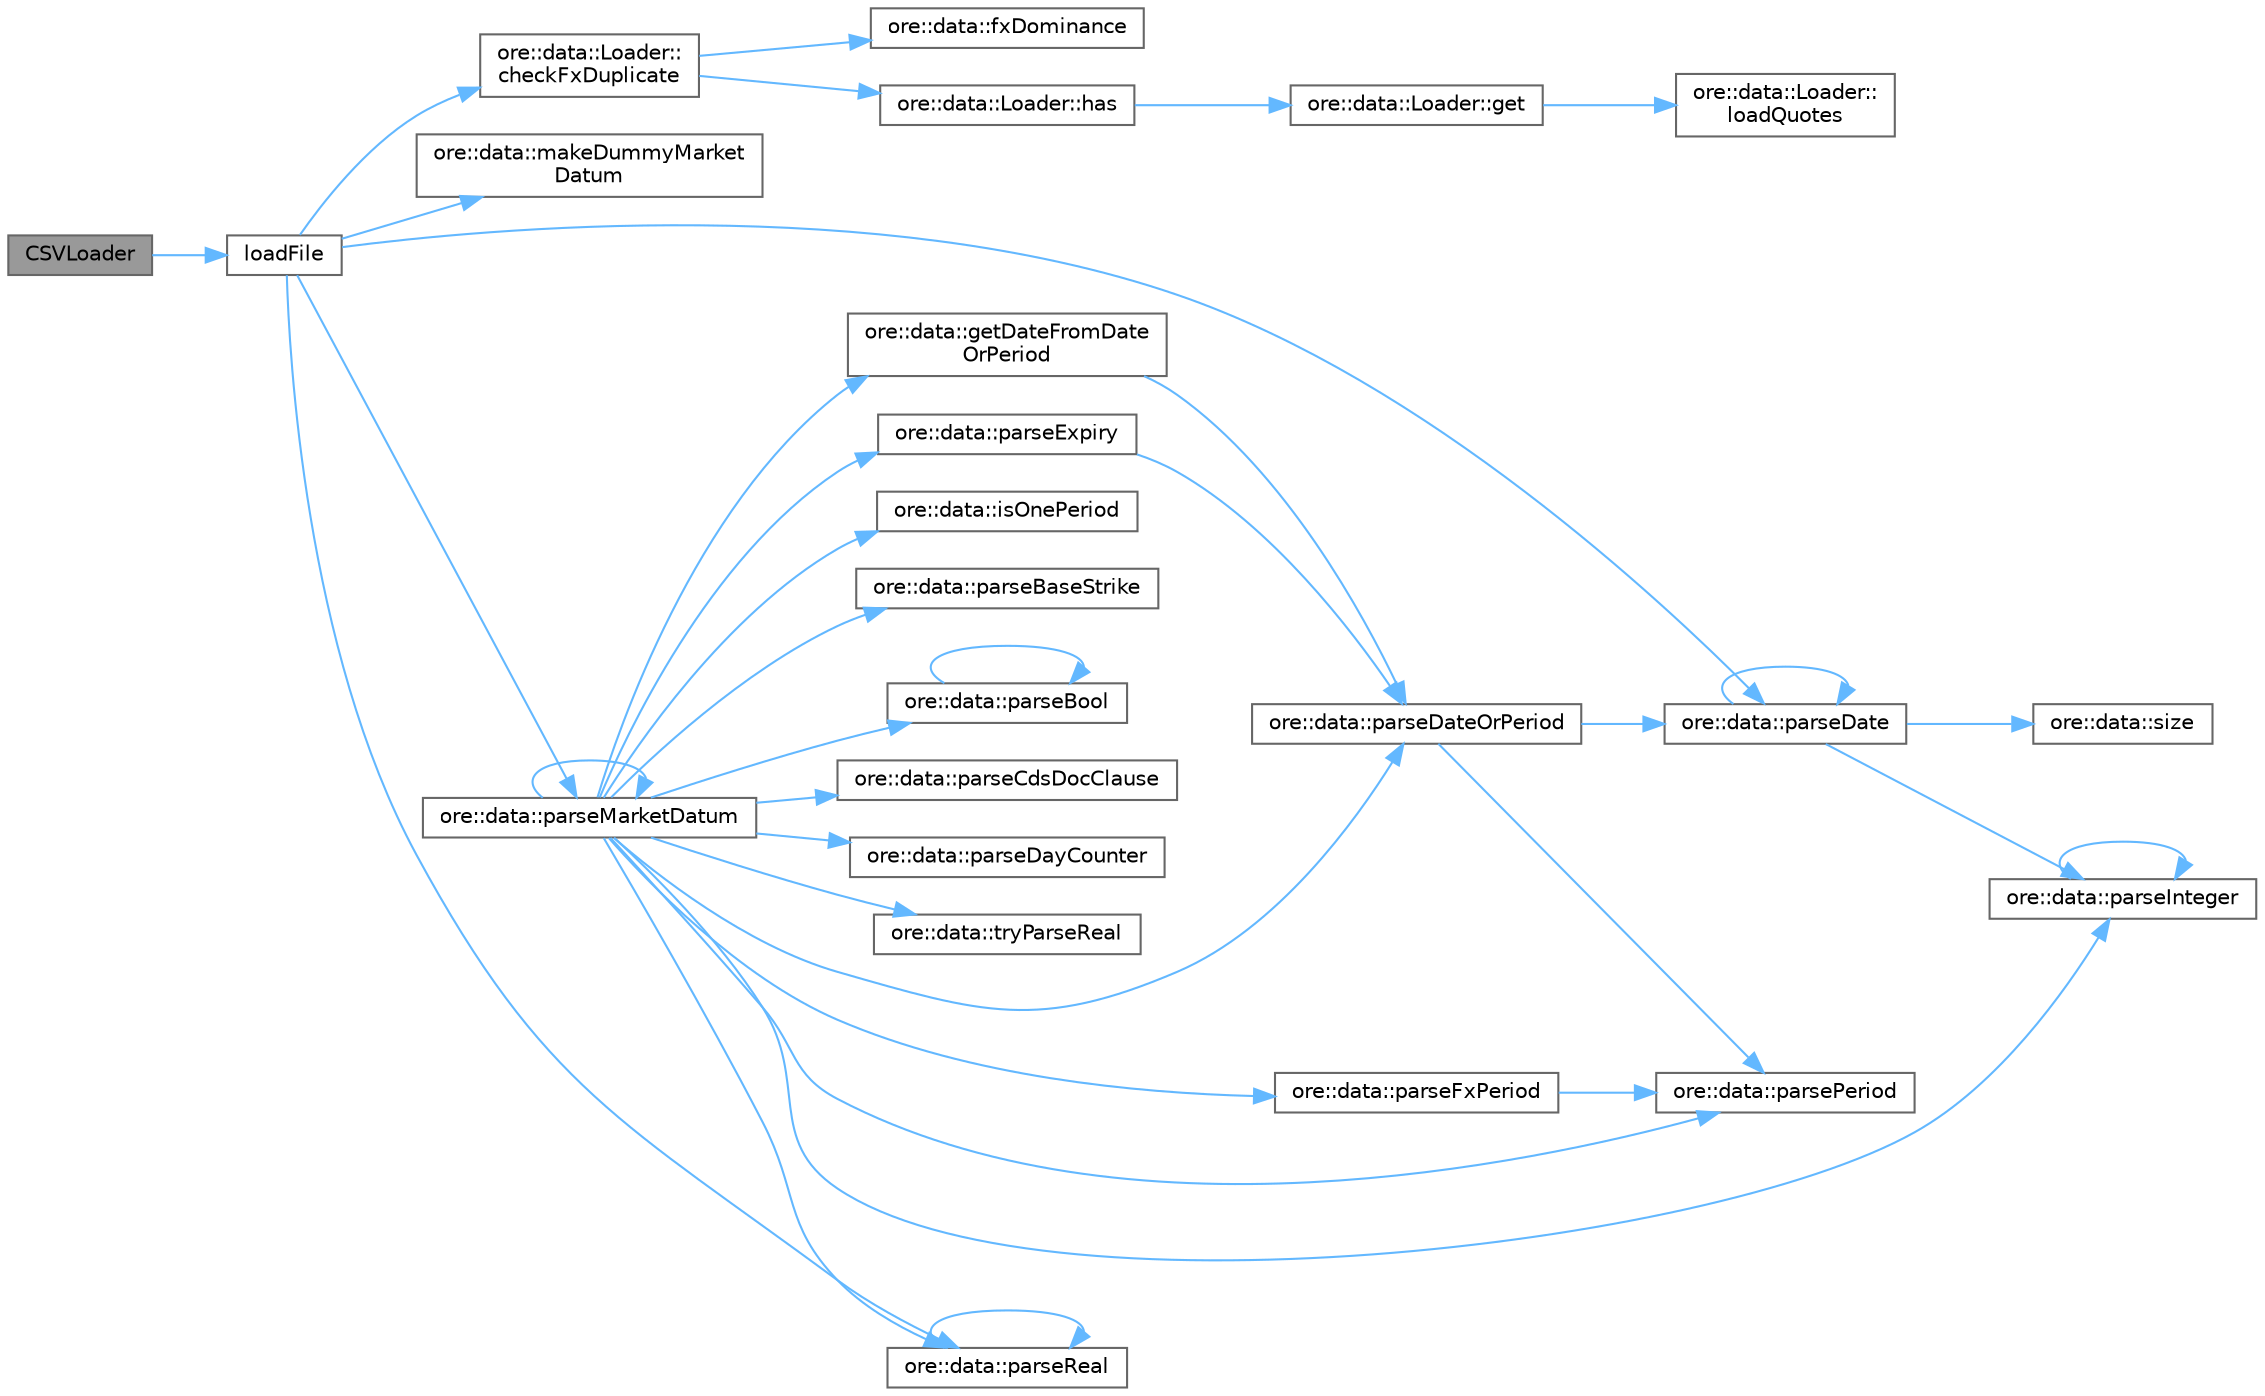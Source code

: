 digraph "CSVLoader"
{
 // INTERACTIVE_SVG=YES
 // LATEX_PDF_SIZE
  bgcolor="transparent";
  edge [fontname=Helvetica,fontsize=10,labelfontname=Helvetica,labelfontsize=10];
  node [fontname=Helvetica,fontsize=10,shape=box,height=0.2,width=0.4];
  rankdir="LR";
  Node1 [label="CSVLoader",height=0.2,width=0.4,color="gray40", fillcolor="grey60", style="filled", fontcolor="black",tooltip=" "];
  Node1 -> Node2 [color="steelblue1",style="solid"];
  Node2 [label="loadFile",height=0.2,width=0.4,color="grey40", fillcolor="white", style="filled",URL="$classore_1_1data_1_1_c_s_v_loader.html#af8a277c7dc57076a3daec6356ccc1be3",tooltip=" "];
  Node2 -> Node3 [color="steelblue1",style="solid"];
  Node3 [label="ore::data::Loader::\lcheckFxDuplicate",height=0.2,width=0.4,color="grey40", fillcolor="white", style="filled",URL="$classore_1_1data_1_1_loader.html#a5fd63a6d54fdaac9a490ef18bf07c08d",tooltip=" "];
  Node3 -> Node4 [color="steelblue1",style="solid"];
  Node4 [label="ore::data::fxDominance",height=0.2,width=0.4,color="grey40", fillcolor="white", style="filled",URL="$group__utilities.html#ga90c3a1ae532e31a7f2fd6eda8cbcf209",tooltip="Convert FX pair to market standard dominance."];
  Node3 -> Node5 [color="steelblue1",style="solid"];
  Node5 [label="ore::data::Loader::has",height=0.2,width=0.4,color="grey40", fillcolor="white", style="filled",URL="$classore_1_1data_1_1_loader.html#acb476f7db0733b669e38e0a4359b5745",tooltip="Default implementation, returns false if get throws or returns a null pointer."];
  Node5 -> Node6 [color="steelblue1",style="solid"];
  Node6 [label="ore::data::Loader::get",height=0.2,width=0.4,color="grey40", fillcolor="white", style="filled",URL="$classore_1_1data_1_1_loader.html#a19d9f6f808db2631247ec12ffe291225",tooltip="get quote by its unique name, throws if not existent, override in derived classes for performance"];
  Node6 -> Node7 [color="steelblue1",style="solid"];
  Node7 [label="ore::data::Loader::\lloadQuotes",height=0.2,width=0.4,color="grey40", fillcolor="white", style="filled",URL="$classore_1_1data_1_1_loader.html#a0086c4f946085ef0b9d5c56bd1539f91",tooltip="get all quotes, TODO change the return value to std::set"];
  Node2 -> Node8 [color="steelblue1",style="solid"];
  Node8 [label="ore::data::makeDummyMarket\lDatum",height=0.2,width=0.4,color="grey40", fillcolor="white", style="filled",URL="$namespaceore_1_1data.html#ad54d6392da5740836cc7336a525c67c3",tooltip=" "];
  Node2 -> Node9 [color="steelblue1",style="solid"];
  Node9 [label="ore::data::parseDate",height=0.2,width=0.4,color="grey40", fillcolor="white", style="filled",URL="$group__utilities.html#ga59b5fdda574d90facae95dec2d13040d",tooltip="Convert std::string to QuantLib::Date."];
  Node9 -> Node9 [color="steelblue1",style="solid"];
  Node9 -> Node10 [color="steelblue1",style="solid"];
  Node10 [label="ore::data::parseInteger",height=0.2,width=0.4,color="grey40", fillcolor="white", style="filled",URL="$group__utilities.html#gaecd67eda4fb5f4859bb8f6d383547721",tooltip="Convert text to QuantLib::Integer."];
  Node10 -> Node10 [color="steelblue1",style="solid"];
  Node9 -> Node11 [color="steelblue1",style="solid"];
  Node11 [label="ore::data::size",height=0.2,width=0.4,color="grey40", fillcolor="white", style="filled",URL="$namespaceore_1_1data.html#a777e216dee6069b548bb87da7152699e",tooltip=" "];
  Node2 -> Node12 [color="steelblue1",style="solid"];
  Node12 [label="ore::data::parseMarketDatum",height=0.2,width=0.4,color="grey40", fillcolor="white", style="filled",URL="$group__marketdata.html#ga49b8909d3761de5c44f8140f95ec0d94",tooltip="Function to parse a market datum."];
  Node12 -> Node13 [color="steelblue1",style="solid"];
  Node13 [label="ore::data::getDateFromDate\lOrPeriod",height=0.2,width=0.4,color="grey40", fillcolor="white", style="filled",URL="$group__marketdata.html#ga71fc1e19d4a9d3acd5e6cd6b6ae533b6",tooltip="Get a date from a date string or period."];
  Node13 -> Node14 [color="steelblue1",style="solid"];
  Node14 [label="ore::data::parseDateOrPeriod",height=0.2,width=0.4,color="grey40", fillcolor="white", style="filled",URL="$group__utilities.html#ga6477391407eac174ea49df689ecf1ab2",tooltip="Convert text to QuantLib::Period or QuantLib::Date."];
  Node14 -> Node9 [color="steelblue1",style="solid"];
  Node14 -> Node15 [color="steelblue1",style="solid"];
  Node15 [label="ore::data::parsePeriod",height=0.2,width=0.4,color="grey40", fillcolor="white", style="filled",URL="$group__utilities.html#ga8e0623e2cb01e250e9cfec4619256208",tooltip="Convert text to QuantLib::Period."];
  Node12 -> Node16 [color="steelblue1",style="solid"];
  Node16 [label="ore::data::isOnePeriod",height=0.2,width=0.4,color="grey40", fillcolor="white", style="filled",URL="$namespaceore_1_1data.html#a2c4ad9608d140b7d127d9aabc3002782",tooltip="return true if s represents a period of the form [0-9][D|W|M|Y] (i.e. 1Y6M would return false)"];
  Node12 -> Node17 [color="steelblue1",style="solid"];
  Node17 [label="ore::data::parseBaseStrike",height=0.2,width=0.4,color="grey40", fillcolor="white", style="filled",URL="$namespaceore_1_1data.html#af07ebcb16f5c4b8f23aa841778ec1ede",tooltip="Parse a Strike from its string representation, strStrike."];
  Node12 -> Node18 [color="steelblue1",style="solid"];
  Node18 [label="ore::data::parseBool",height=0.2,width=0.4,color="grey40", fillcolor="white", style="filled",URL="$group__utilities.html#ga94621f11193864fa1338296232dc5be9",tooltip="Convert text to bool."];
  Node18 -> Node18 [color="steelblue1",style="solid"];
  Node12 -> Node19 [color="steelblue1",style="solid"];
  Node19 [label="ore::data::parseCdsDocClause",height=0.2,width=0.4,color="grey40", fillcolor="white", style="filled",URL="$namespaceore_1_1data.html#a4d60e66c3714d2cf33fc135d20502ccb",tooltip=" "];
  Node12 -> Node14 [color="steelblue1",style="solid"];
  Node12 -> Node20 [color="steelblue1",style="solid"];
  Node20 [label="ore::data::parseDayCounter",height=0.2,width=0.4,color="grey40", fillcolor="white", style="filled",URL="$group__utilities.html#gaefb008d0de256c79140545d9c7549093",tooltip="Convert text to QuantLib::DayCounter."];
  Node12 -> Node21 [color="steelblue1",style="solid"];
  Node21 [label="ore::data::parseExpiry",height=0.2,width=0.4,color="grey40", fillcolor="white", style="filled",URL="$namespaceore_1_1data.html#aef9033372c401fe3ddef3c912a716d5a",tooltip="Parse an Expiry from its string representation, strExpiry."];
  Node21 -> Node14 [color="steelblue1",style="solid"];
  Node12 -> Node22 [color="steelblue1",style="solid"];
  Node22 [label="ore::data::parseFxPeriod",height=0.2,width=0.4,color="grey40", fillcolor="white", style="filled",URL="$group__marketdata.html#ga8c35268c175452bca6e2acb7ad58442d",tooltip="Convert text to QuantLib::Period of Fx forward string."];
  Node22 -> Node15 [color="steelblue1",style="solid"];
  Node12 -> Node10 [color="steelblue1",style="solid"];
  Node12 -> Node12 [color="steelblue1",style="solid"];
  Node12 -> Node15 [color="steelblue1",style="solid"];
  Node12 -> Node23 [color="steelblue1",style="solid"];
  Node23 [label="ore::data::parseReal",height=0.2,width=0.4,color="grey40", fillcolor="white", style="filled",URL="$group__utilities.html#gad1db2a68f9a73667c3b4084d63955bdd",tooltip="Convert text to Real."];
  Node23 -> Node23 [color="steelblue1",style="solid"];
  Node12 -> Node24 [color="steelblue1",style="solid"];
  Node24 [label="ore::data::tryParseReal",height=0.2,width=0.4,color="grey40", fillcolor="white", style="filled",URL="$group__utilities.html#ga3447951aa05e25440d0d5b7eecfce581",tooltip="Attempt to convert text to Real."];
  Node2 -> Node23 [color="steelblue1",style="solid"];
}

